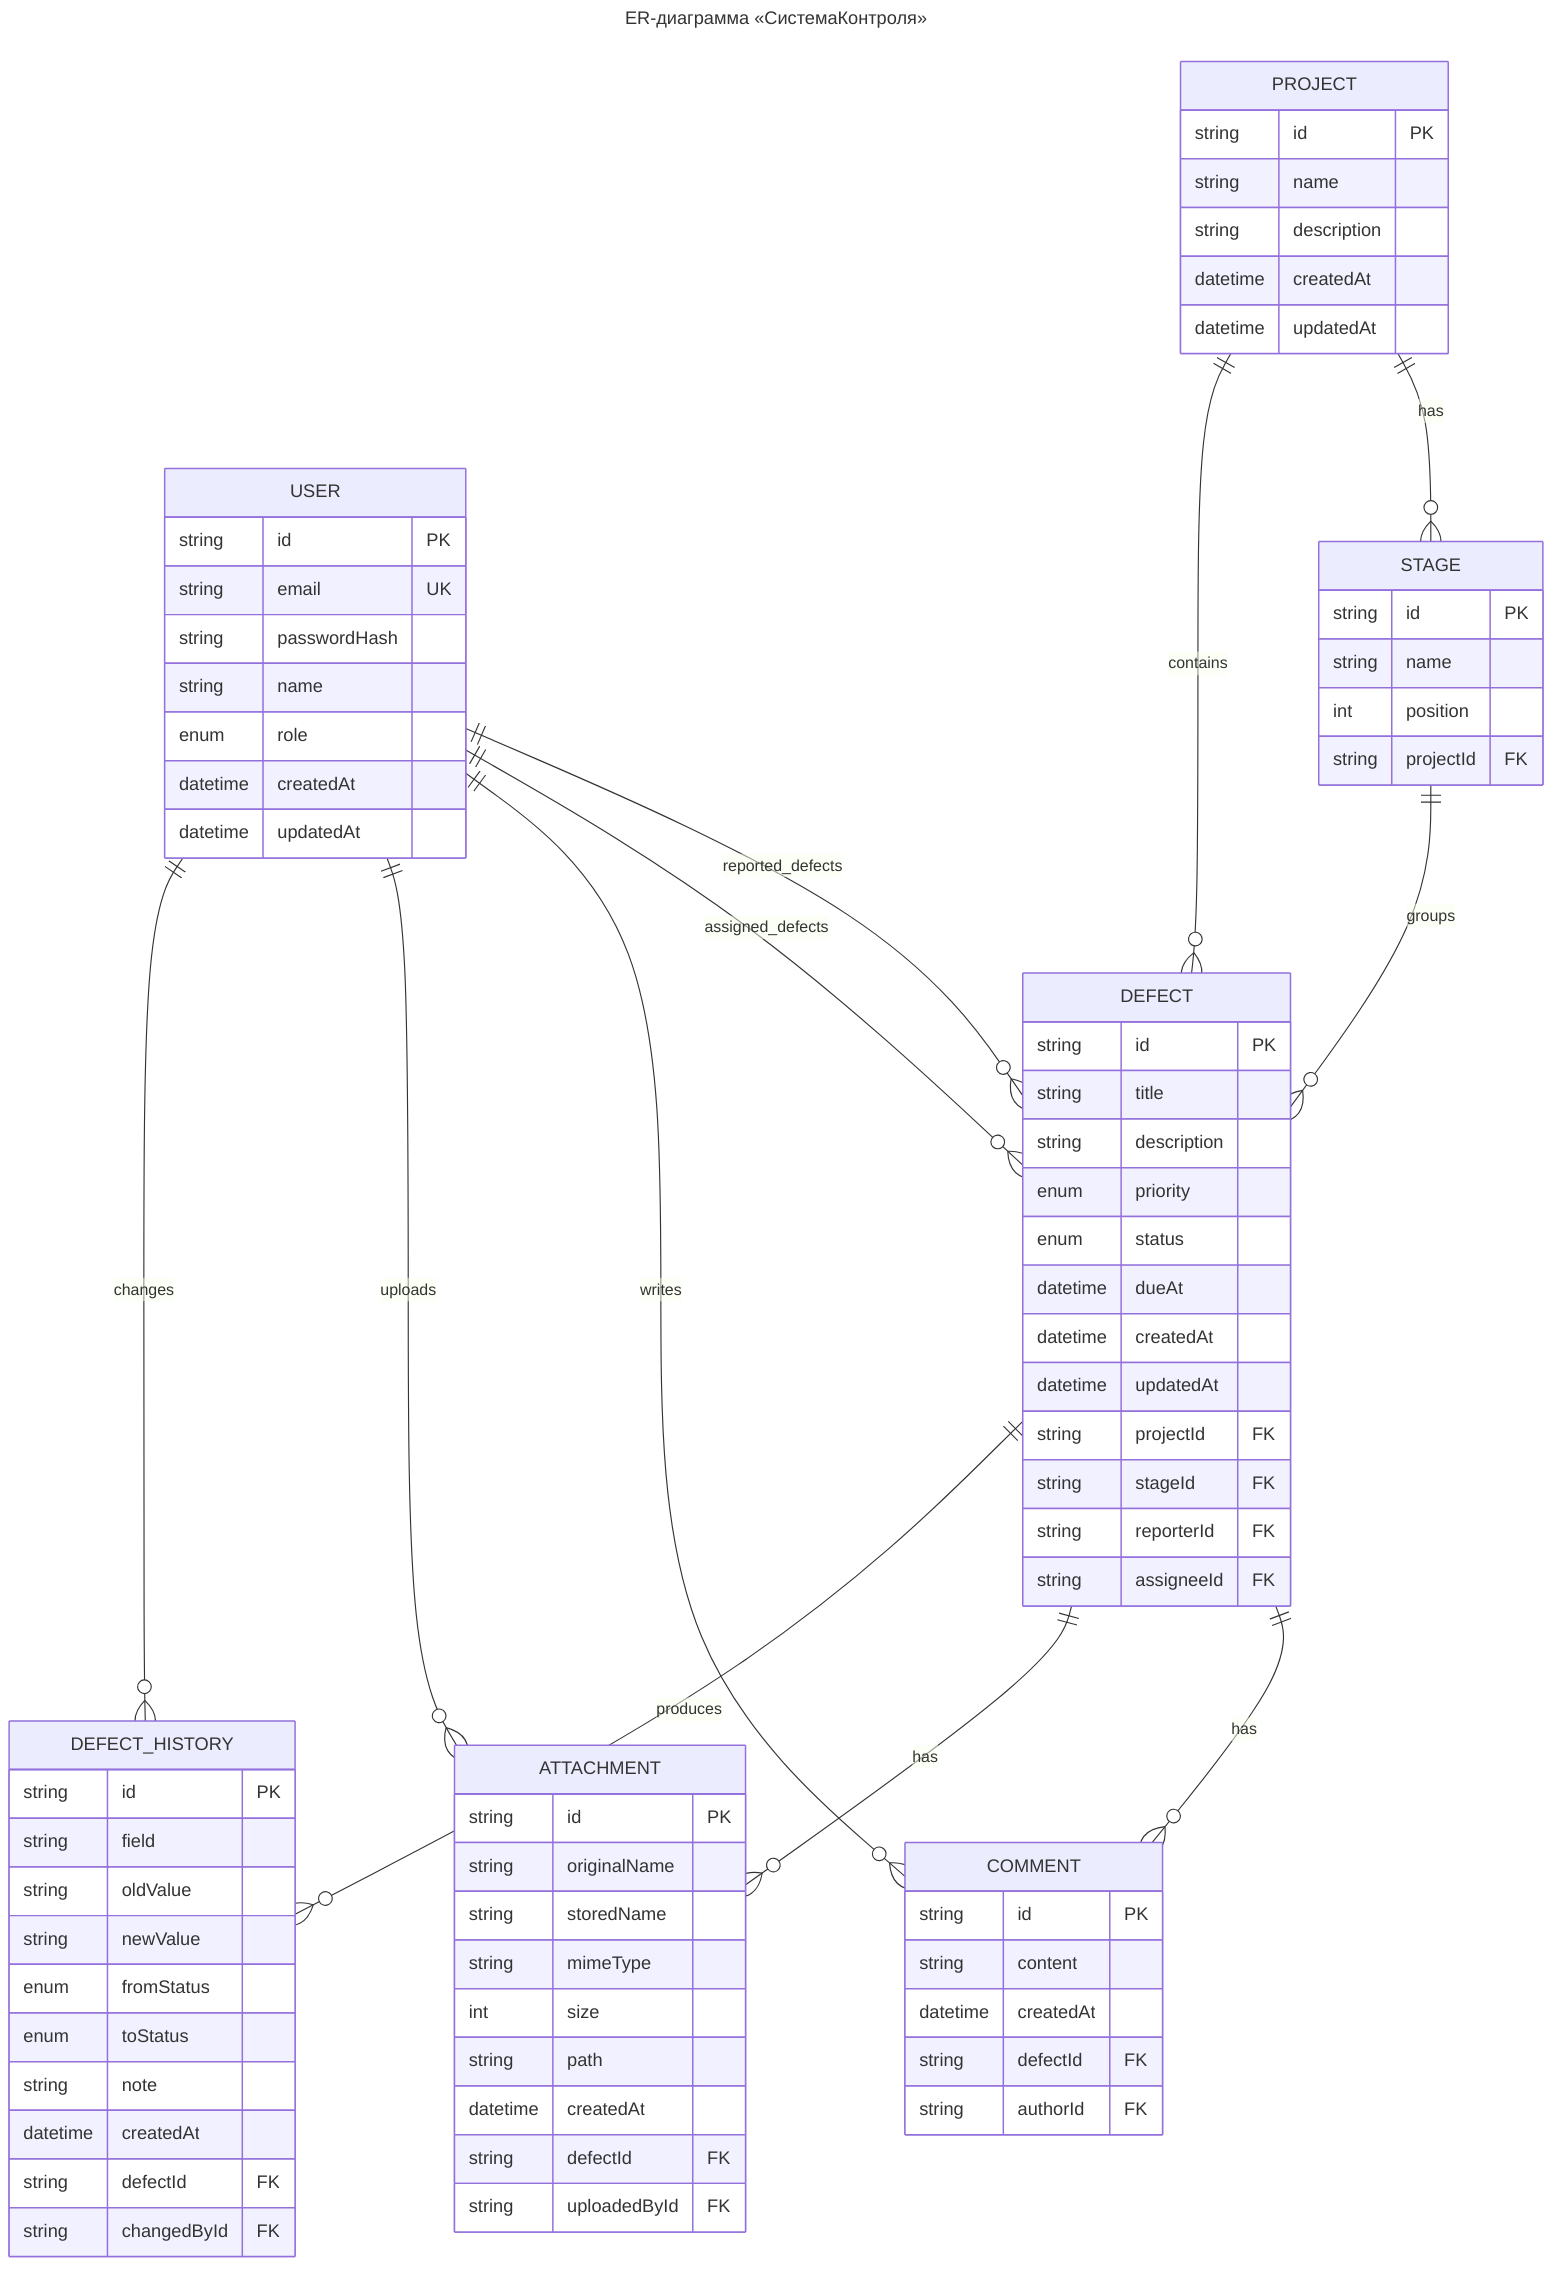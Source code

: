 ---
title: ER-диаграмма «СистемаКонтроля»
---
erDiagram
    USER ||--o{ DEFECT : "reported_defects"
    USER ||--o{ DEFECT : "assigned_defects"
    USER ||--o{ COMMENT : "writes"
    USER ||--o{ ATTACHMENT : "uploads"
    USER ||--o{ DEFECT_HISTORY : "changes"

    PROJECT ||--o{ STAGE : "has"
    PROJECT ||--o{ DEFECT : "contains"

    STAGE ||--o{ DEFECT : "groups"

    DEFECT ||--o{ COMMENT : "has"
    DEFECT ||--o{ ATTACHMENT : "has"
    DEFECT ||--o{ DEFECT_HISTORY : "produces"

    USER {
        string id PK
        string email UK
        string passwordHash
        string name
        enum role
        datetime createdAt
        datetime updatedAt
    }

    PROJECT {
        string id PK
        string name
        string description
        datetime createdAt
        datetime updatedAt
    }

    STAGE {
        string id PK
        string name
        int position
        string projectId FK
    }

    DEFECT {
        string id PK
        string title
        string description
        enum priority
        enum status
        datetime dueAt
        datetime createdAt
        datetime updatedAt
        string projectId FK
        string stageId FK
        string reporterId FK
        string assigneeId FK
    }

    COMMENT {
        string id PK
        string content
        datetime createdAt
        string defectId FK
        string authorId FK
    }

    ATTACHMENT {
        string id PK
        string originalName
        string storedName
        string mimeType
        int size
        string path
        datetime createdAt
        string defectId FK
        string uploadedById FK
    }

    DEFECT_HISTORY {
        string id PK
        string field
        string oldValue
        string newValue
        enum fromStatus
        enum toStatus
        string note
        datetime createdAt
        string defectId FK
        string changedById FK
    }